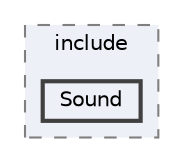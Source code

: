 digraph "ege/include/Sound"
{
 // LATEX_PDF_SIZE
  bgcolor="transparent";
  edge [fontname=Helvetica,fontsize=10,labelfontname=Helvetica,labelfontsize=10];
  node [fontname=Helvetica,fontsize=10,shape=box,height=0.2,width=0.4];
  compound=true
  subgraph clusterdir_f0bf0d762f999e8e57fec526e9be73dc {
    graph [ bgcolor="#edf0f7", pencolor="grey50", label="include", fontname=Helvetica,fontsize=10 style="filled,dashed", URL="dir_f0bf0d762f999e8e57fec526e9be73dc.html",tooltip=""]
  dir_077d7e9a9b6f6fb92bb6e393c369da28 [label="Sound", fillcolor="#edf0f7", color="grey25", style="filled,bold", URL="dir_077d7e9a9b6f6fb92bb6e393c369da28.html",tooltip=""];
  }
}
